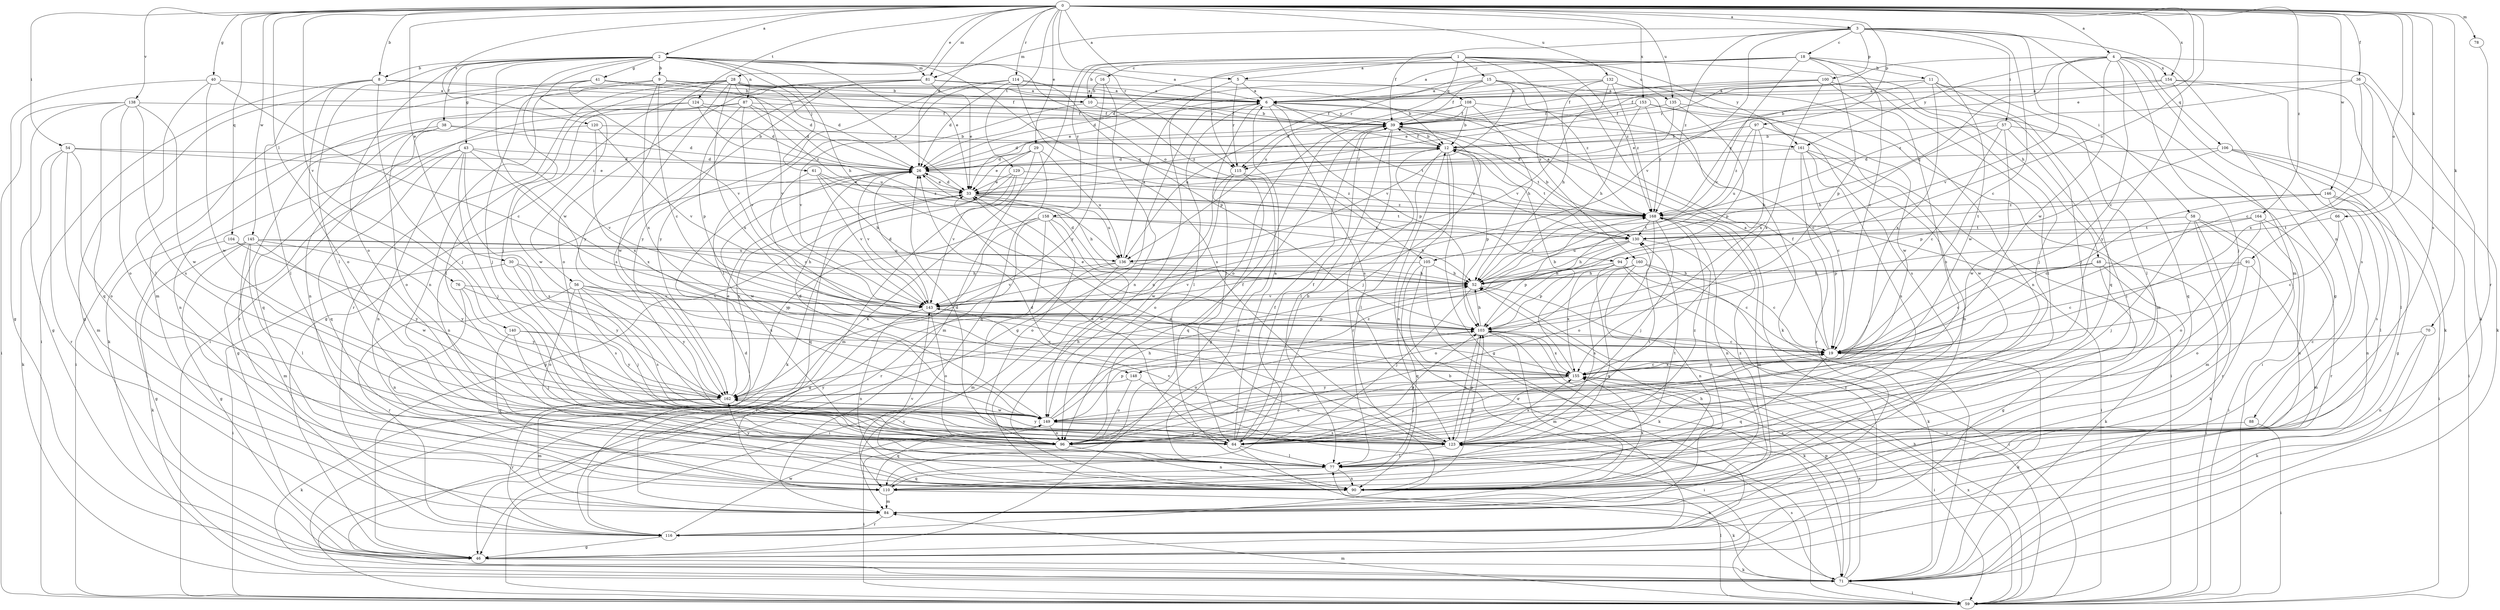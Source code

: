 strict digraph  {
0;
1;
2;
3;
4;
5;
6;
8;
9;
10;
11;
12;
15;
16;
18;
19;
26;
28;
29;
30;
33;
36;
38;
39;
40;
41;
43;
46;
48;
52;
54;
56;
57;
58;
59;
61;
64;
66;
70;
71;
76;
77;
78;
81;
84;
87;
88;
90;
91;
94;
96;
97;
100;
103;
104;
105;
106;
108;
110;
114;
115;
116;
120;
123;
124;
129;
130;
132;
135;
136;
138;
140;
143;
145;
146;
148;
149;
153;
154;
155;
158;
160;
161;
162;
164;
168;
0 -> 2  [label=a];
0 -> 3  [label=a];
0 -> 4  [label=a];
0 -> 5  [label=a];
0 -> 8  [label=b];
0 -> 26  [label=d];
0 -> 28  [label=e];
0 -> 29  [label=e];
0 -> 30  [label=e];
0 -> 33  [label=e];
0 -> 36  [label=f];
0 -> 40  [label=g];
0 -> 54  [label=i];
0 -> 66  [label=k];
0 -> 70  [label=k];
0 -> 76  [label=l];
0 -> 78  [label=m];
0 -> 81  [label=m];
0 -> 91  [label=o];
0 -> 94  [label=o];
0 -> 97  [label=p];
0 -> 104  [label=q];
0 -> 114  [label=r];
0 -> 115  [label=r];
0 -> 120  [label=s];
0 -> 123  [label=s];
0 -> 124  [label=t];
0 -> 129  [label=t];
0 -> 132  [label=u];
0 -> 135  [label=u];
0 -> 138  [label=v];
0 -> 140  [label=v];
0 -> 145  [label=w];
0 -> 146  [label=w];
0 -> 153  [label=x];
0 -> 154  [label=x];
0 -> 164  [label=z];
1 -> 5  [label=a];
1 -> 15  [label=c];
1 -> 16  [label=c];
1 -> 48  [label=h];
1 -> 71  [label=k];
1 -> 115  [label=r];
1 -> 135  [label=u];
1 -> 136  [label=u];
1 -> 158  [label=y];
1 -> 160  [label=y];
1 -> 161  [label=y];
1 -> 168  [label=z];
2 -> 6  [label=a];
2 -> 8  [label=b];
2 -> 9  [label=b];
2 -> 33  [label=e];
2 -> 38  [label=f];
2 -> 41  [label=g];
2 -> 43  [label=g];
2 -> 52  [label=h];
2 -> 56  [label=i];
2 -> 61  [label=j];
2 -> 64  [label=j];
2 -> 77  [label=l];
2 -> 81  [label=m];
2 -> 87  [label=n];
2 -> 94  [label=o];
2 -> 96  [label=o];
2 -> 105  [label=q];
2 -> 148  [label=w];
3 -> 18  [label=c];
3 -> 19  [label=c];
3 -> 39  [label=f];
3 -> 46  [label=g];
3 -> 57  [label=i];
3 -> 58  [label=i];
3 -> 81  [label=m];
3 -> 84  [label=m];
3 -> 100  [label=p];
3 -> 143  [label=v];
3 -> 168  [label=z];
4 -> 19  [label=c];
4 -> 64  [label=j];
4 -> 71  [label=k];
4 -> 88  [label=n];
4 -> 105  [label=q];
4 -> 106  [label=q];
4 -> 115  [label=r];
4 -> 143  [label=v];
4 -> 148  [label=w];
4 -> 154  [label=x];
4 -> 161  [label=y];
5 -> 6  [label=a];
5 -> 90  [label=n];
5 -> 108  [label=q];
5 -> 115  [label=r];
6 -> 39  [label=f];
6 -> 46  [label=g];
6 -> 64  [label=j];
6 -> 77  [label=l];
6 -> 103  [label=p];
6 -> 123  [label=s];
6 -> 130  [label=t];
8 -> 10  [label=b];
8 -> 59  [label=i];
8 -> 64  [label=j];
8 -> 77  [label=l];
8 -> 96  [label=o];
8 -> 161  [label=y];
9 -> 6  [label=a];
9 -> 10  [label=b];
9 -> 19  [label=c];
9 -> 26  [label=d];
9 -> 59  [label=i];
9 -> 64  [label=j];
9 -> 155  [label=x];
10 -> 39  [label=f];
10 -> 143  [label=v];
10 -> 168  [label=z];
11 -> 6  [label=a];
11 -> 39  [label=f];
11 -> 64  [label=j];
11 -> 77  [label=l];
11 -> 110  [label=q];
11 -> 155  [label=x];
11 -> 168  [label=z];
12 -> 26  [label=d];
12 -> 39  [label=f];
12 -> 46  [label=g];
12 -> 77  [label=l];
12 -> 90  [label=n];
12 -> 103  [label=p];
12 -> 115  [label=r];
12 -> 130  [label=t];
15 -> 6  [label=a];
15 -> 26  [label=d];
15 -> 39  [label=f];
15 -> 71  [label=k];
15 -> 143  [label=v];
15 -> 155  [label=x];
15 -> 168  [label=z];
16 -> 10  [label=b];
16 -> 90  [label=n];
16 -> 162  [label=y];
18 -> 6  [label=a];
18 -> 10  [label=b];
18 -> 11  [label=b];
18 -> 19  [label=c];
18 -> 26  [label=d];
18 -> 103  [label=p];
18 -> 115  [label=r];
18 -> 143  [label=v];
18 -> 149  [label=w];
19 -> 6  [label=a];
19 -> 39  [label=f];
19 -> 71  [label=k];
19 -> 110  [label=q];
19 -> 155  [label=x];
26 -> 33  [label=e];
26 -> 90  [label=n];
26 -> 143  [label=v];
26 -> 149  [label=w];
26 -> 168  [label=z];
28 -> 6  [label=a];
28 -> 12  [label=b];
28 -> 26  [label=d];
28 -> 33  [label=e];
28 -> 77  [label=l];
28 -> 90  [label=n];
28 -> 116  [label=r];
28 -> 143  [label=v];
28 -> 149  [label=w];
28 -> 155  [label=x];
28 -> 162  [label=y];
29 -> 26  [label=d];
29 -> 33  [label=e];
29 -> 71  [label=k];
29 -> 84  [label=m];
29 -> 110  [label=q];
29 -> 136  [label=u];
30 -> 52  [label=h];
30 -> 59  [label=i];
30 -> 123  [label=s];
30 -> 162  [label=y];
33 -> 26  [label=d];
33 -> 52  [label=h];
33 -> 110  [label=q];
33 -> 130  [label=t];
33 -> 136  [label=u];
33 -> 162  [label=y];
33 -> 168  [label=z];
36 -> 6  [label=a];
36 -> 19  [label=c];
36 -> 71  [label=k];
36 -> 155  [label=x];
36 -> 168  [label=z];
38 -> 12  [label=b];
38 -> 26  [label=d];
38 -> 59  [label=i];
38 -> 96  [label=o];
38 -> 110  [label=q];
39 -> 12  [label=b];
39 -> 26  [label=d];
39 -> 46  [label=g];
39 -> 64  [label=j];
39 -> 77  [label=l];
39 -> 116  [label=r];
39 -> 130  [label=t];
40 -> 6  [label=a];
40 -> 19  [label=c];
40 -> 46  [label=g];
40 -> 77  [label=l];
40 -> 149  [label=w];
41 -> 6  [label=a];
41 -> 39  [label=f];
41 -> 46  [label=g];
41 -> 84  [label=m];
41 -> 143  [label=v];
43 -> 26  [label=d];
43 -> 46  [label=g];
43 -> 64  [label=j];
43 -> 90  [label=n];
43 -> 110  [label=q];
43 -> 123  [label=s];
43 -> 143  [label=v];
43 -> 155  [label=x];
46 -> 71  [label=k];
46 -> 168  [label=z];
48 -> 19  [label=c];
48 -> 46  [label=g];
48 -> 52  [label=h];
48 -> 59  [label=i];
48 -> 71  [label=k];
52 -> 26  [label=d];
52 -> 59  [label=i];
52 -> 64  [label=j];
52 -> 143  [label=v];
52 -> 168  [label=z];
54 -> 26  [label=d];
54 -> 33  [label=e];
54 -> 71  [label=k];
54 -> 84  [label=m];
54 -> 96  [label=o];
54 -> 116  [label=r];
56 -> 64  [label=j];
56 -> 96  [label=o];
56 -> 103  [label=p];
56 -> 116  [label=r];
56 -> 123  [label=s];
56 -> 143  [label=v];
56 -> 162  [label=y];
57 -> 12  [label=b];
57 -> 19  [label=c];
57 -> 52  [label=h];
57 -> 59  [label=i];
57 -> 77  [label=l];
57 -> 149  [label=w];
58 -> 59  [label=i];
58 -> 64  [label=j];
58 -> 71  [label=k];
58 -> 84  [label=m];
58 -> 116  [label=r];
58 -> 130  [label=t];
59 -> 12  [label=b];
59 -> 52  [label=h];
59 -> 77  [label=l];
59 -> 84  [label=m];
59 -> 155  [label=x];
61 -> 19  [label=c];
61 -> 33  [label=e];
61 -> 52  [label=h];
61 -> 143  [label=v];
61 -> 168  [label=z];
64 -> 6  [label=a];
64 -> 12  [label=b];
64 -> 26  [label=d];
64 -> 33  [label=e];
64 -> 39  [label=f];
64 -> 71  [label=k];
64 -> 77  [label=l];
64 -> 103  [label=p];
66 -> 19  [label=c];
66 -> 90  [label=n];
66 -> 130  [label=t];
70 -> 19  [label=c];
70 -> 71  [label=k];
70 -> 90  [label=n];
71 -> 59  [label=i];
71 -> 103  [label=p];
71 -> 123  [label=s];
71 -> 155  [label=x];
76 -> 90  [label=n];
76 -> 143  [label=v];
76 -> 155  [label=x];
76 -> 162  [label=y];
77 -> 90  [label=n];
77 -> 110  [label=q];
77 -> 130  [label=t];
77 -> 162  [label=y];
78 -> 116  [label=r];
81 -> 6  [label=a];
81 -> 12  [label=b];
81 -> 33  [label=e];
81 -> 46  [label=g];
81 -> 96  [label=o];
81 -> 123  [label=s];
81 -> 162  [label=y];
84 -> 52  [label=h];
84 -> 116  [label=r];
87 -> 26  [label=d];
87 -> 39  [label=f];
87 -> 90  [label=n];
87 -> 103  [label=p];
87 -> 116  [label=r];
87 -> 136  [label=u];
87 -> 143  [label=v];
88 -> 59  [label=i];
88 -> 123  [label=s];
90 -> 103  [label=p];
90 -> 143  [label=v];
90 -> 155  [label=x];
90 -> 168  [label=z];
91 -> 19  [label=c];
91 -> 52  [label=h];
91 -> 84  [label=m];
91 -> 96  [label=o];
94 -> 19  [label=c];
94 -> 52  [label=h];
94 -> 59  [label=i];
94 -> 103  [label=p];
94 -> 110  [label=q];
94 -> 155  [label=x];
96 -> 19  [label=c];
96 -> 39  [label=f];
96 -> 59  [label=i];
96 -> 90  [label=n];
96 -> 162  [label=y];
97 -> 12  [label=b];
97 -> 52  [label=h];
97 -> 136  [label=u];
97 -> 149  [label=w];
97 -> 168  [label=z];
100 -> 6  [label=a];
100 -> 33  [label=e];
100 -> 39  [label=f];
100 -> 64  [label=j];
100 -> 77  [label=l];
100 -> 96  [label=o];
100 -> 155  [label=x];
103 -> 19  [label=c];
103 -> 33  [label=e];
103 -> 52  [label=h];
103 -> 71  [label=k];
103 -> 84  [label=m];
103 -> 96  [label=o];
103 -> 123  [label=s];
103 -> 155  [label=x];
104 -> 46  [label=g];
104 -> 136  [label=u];
104 -> 162  [label=y];
105 -> 52  [label=h];
105 -> 71  [label=k];
105 -> 110  [label=q];
105 -> 116  [label=r];
105 -> 143  [label=v];
106 -> 26  [label=d];
106 -> 46  [label=g];
106 -> 59  [label=i];
106 -> 77  [label=l];
106 -> 103  [label=p];
108 -> 12  [label=b];
108 -> 19  [label=c];
108 -> 39  [label=f];
108 -> 52  [label=h];
108 -> 96  [label=o];
108 -> 136  [label=u];
110 -> 39  [label=f];
110 -> 71  [label=k];
110 -> 84  [label=m];
114 -> 6  [label=a];
114 -> 26  [label=d];
114 -> 77  [label=l];
114 -> 103  [label=p];
114 -> 123  [label=s];
114 -> 162  [label=y];
115 -> 90  [label=n];
115 -> 96  [label=o];
115 -> 110  [label=q];
115 -> 149  [label=w];
116 -> 26  [label=d];
116 -> 46  [label=g];
116 -> 149  [label=w];
120 -> 12  [label=b];
120 -> 90  [label=n];
120 -> 143  [label=v];
120 -> 155  [label=x];
123 -> 26  [label=d];
123 -> 33  [label=e];
123 -> 77  [label=l];
123 -> 103  [label=p];
123 -> 130  [label=t];
123 -> 143  [label=v];
123 -> 155  [label=x];
123 -> 162  [label=y];
123 -> 168  [label=z];
124 -> 26  [label=d];
124 -> 39  [label=f];
124 -> 71  [label=k];
124 -> 149  [label=w];
124 -> 168  [label=z];
129 -> 33  [label=e];
129 -> 46  [label=g];
129 -> 84  [label=m];
129 -> 143  [label=v];
129 -> 168  [label=z];
130 -> 52  [label=h];
130 -> 90  [label=n];
130 -> 103  [label=p];
130 -> 136  [label=u];
132 -> 6  [label=a];
132 -> 33  [label=e];
132 -> 52  [label=h];
132 -> 90  [label=n];
132 -> 143  [label=v];
132 -> 149  [label=w];
132 -> 168  [label=z];
135 -> 33  [label=e];
135 -> 39  [label=f];
135 -> 103  [label=p];
135 -> 110  [label=q];
136 -> 6  [label=a];
136 -> 52  [label=h];
136 -> 59  [label=i];
136 -> 84  [label=m];
136 -> 143  [label=v];
138 -> 39  [label=f];
138 -> 46  [label=g];
138 -> 59  [label=i];
138 -> 96  [label=o];
138 -> 110  [label=q];
138 -> 123  [label=s];
138 -> 149  [label=w];
140 -> 19  [label=c];
140 -> 64  [label=j];
140 -> 110  [label=q];
140 -> 162  [label=y];
143 -> 26  [label=d];
143 -> 90  [label=n];
143 -> 96  [label=o];
143 -> 103  [label=p];
145 -> 46  [label=g];
145 -> 52  [label=h];
145 -> 71  [label=k];
145 -> 77  [label=l];
145 -> 84  [label=m];
145 -> 136  [label=u];
145 -> 149  [label=w];
145 -> 162  [label=y];
146 -> 19  [label=c];
146 -> 59  [label=i];
146 -> 77  [label=l];
146 -> 123  [label=s];
146 -> 130  [label=t];
146 -> 168  [label=z];
148 -> 59  [label=i];
148 -> 96  [label=o];
148 -> 162  [label=y];
149 -> 26  [label=d];
149 -> 52  [label=h];
149 -> 64  [label=j];
149 -> 96  [label=o];
149 -> 103  [label=p];
149 -> 110  [label=q];
149 -> 123  [label=s];
149 -> 168  [label=z];
153 -> 26  [label=d];
153 -> 39  [label=f];
153 -> 52  [label=h];
153 -> 84  [label=m];
153 -> 123  [label=s];
153 -> 168  [label=z];
154 -> 6  [label=a];
154 -> 12  [label=b];
154 -> 71  [label=k];
154 -> 123  [label=s];
154 -> 162  [label=y];
155 -> 12  [label=b];
155 -> 19  [label=c];
155 -> 59  [label=i];
155 -> 64  [label=j];
155 -> 96  [label=o];
155 -> 162  [label=y];
158 -> 46  [label=g];
158 -> 52  [label=h];
158 -> 59  [label=i];
158 -> 96  [label=o];
158 -> 116  [label=r];
158 -> 130  [label=t];
158 -> 149  [label=w];
158 -> 162  [label=y];
160 -> 19  [label=c];
160 -> 52  [label=h];
160 -> 71  [label=k];
160 -> 90  [label=n];
160 -> 96  [label=o];
160 -> 123  [label=s];
161 -> 19  [label=c];
161 -> 26  [label=d];
161 -> 59  [label=i];
161 -> 90  [label=n];
161 -> 116  [label=r];
161 -> 123  [label=s];
162 -> 33  [label=e];
162 -> 52  [label=h];
162 -> 71  [label=k];
162 -> 84  [label=m];
162 -> 116  [label=r];
162 -> 149  [label=w];
164 -> 90  [label=n];
164 -> 96  [label=o];
164 -> 103  [label=p];
164 -> 116  [label=r];
164 -> 130  [label=t];
168 -> 6  [label=a];
168 -> 12  [label=b];
168 -> 59  [label=i];
168 -> 64  [label=j];
168 -> 84  [label=m];
168 -> 90  [label=n];
168 -> 96  [label=o];
168 -> 130  [label=t];
}
